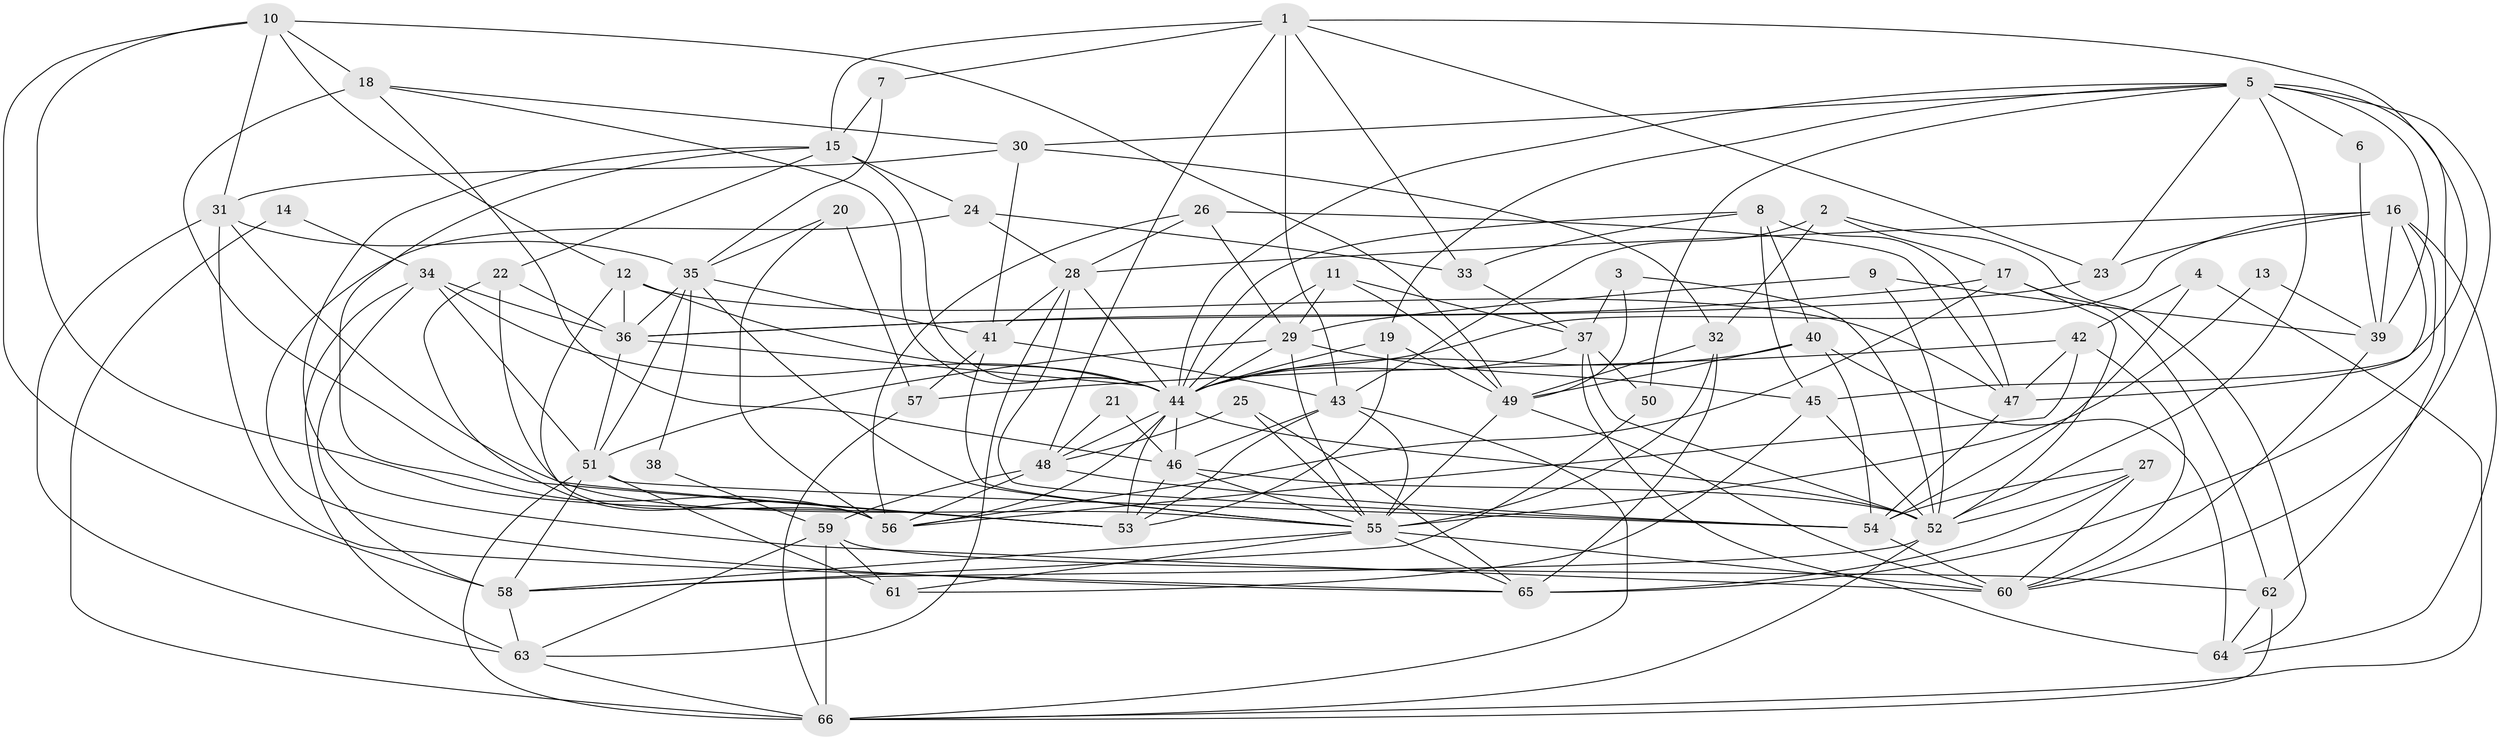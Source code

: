 // original degree distribution, {3: 0.2900763358778626, 4: 0.2824427480916031, 5: 0.1984732824427481, 6: 0.0916030534351145, 8: 0.007633587786259542, 2: 0.10687022900763359, 7: 0.015267175572519083, 10: 0.007633587786259542}
// Generated by graph-tools (version 1.1) at 2025/50/03/09/25 03:50:14]
// undirected, 66 vertices, 191 edges
graph export_dot {
graph [start="1"]
  node [color=gray90,style=filled];
  1;
  2;
  3;
  4;
  5;
  6;
  7;
  8;
  9;
  10;
  11;
  12;
  13;
  14;
  15;
  16;
  17;
  18;
  19;
  20;
  21;
  22;
  23;
  24;
  25;
  26;
  27;
  28;
  29;
  30;
  31;
  32;
  33;
  34;
  35;
  36;
  37;
  38;
  39;
  40;
  41;
  42;
  43;
  44;
  45;
  46;
  47;
  48;
  49;
  50;
  51;
  52;
  53;
  54;
  55;
  56;
  57;
  58;
  59;
  60;
  61;
  62;
  63;
  64;
  65;
  66;
  1 -- 7 [weight=1.0];
  1 -- 15 [weight=1.0];
  1 -- 23 [weight=1.0];
  1 -- 33 [weight=1.0];
  1 -- 43 [weight=1.0];
  1 -- 45 [weight=1.0];
  1 -- 48 [weight=1.0];
  2 -- 17 [weight=1.0];
  2 -- 32 [weight=1.0];
  2 -- 43 [weight=1.0];
  2 -- 64 [weight=1.0];
  3 -- 37 [weight=1.0];
  3 -- 49 [weight=1.0];
  3 -- 52 [weight=1.0];
  4 -- 42 [weight=1.0];
  4 -- 54 [weight=1.0];
  4 -- 66 [weight=1.0];
  5 -- 6 [weight=1.0];
  5 -- 19 [weight=1.0];
  5 -- 23 [weight=1.0];
  5 -- 30 [weight=1.0];
  5 -- 39 [weight=1.0];
  5 -- 44 [weight=1.0];
  5 -- 50 [weight=1.0];
  5 -- 52 [weight=1.0];
  5 -- 60 [weight=1.0];
  5 -- 62 [weight=1.0];
  6 -- 39 [weight=1.0];
  7 -- 15 [weight=1.0];
  7 -- 35 [weight=1.0];
  8 -- 33 [weight=1.0];
  8 -- 40 [weight=1.0];
  8 -- 44 [weight=1.0];
  8 -- 45 [weight=1.0];
  8 -- 47 [weight=1.0];
  9 -- 29 [weight=1.0];
  9 -- 39 [weight=1.0];
  9 -- 52 [weight=1.0];
  10 -- 12 [weight=1.0];
  10 -- 18 [weight=1.0];
  10 -- 31 [weight=1.0];
  10 -- 49 [weight=1.0];
  10 -- 53 [weight=1.0];
  10 -- 58 [weight=1.0];
  11 -- 29 [weight=1.0];
  11 -- 37 [weight=1.0];
  11 -- 44 [weight=1.0];
  11 -- 49 [weight=1.0];
  12 -- 36 [weight=1.0];
  12 -- 44 [weight=1.0];
  12 -- 47 [weight=1.0];
  12 -- 56 [weight=1.0];
  13 -- 39 [weight=1.0];
  13 -- 55 [weight=1.0];
  14 -- 34 [weight=1.0];
  14 -- 66 [weight=1.0];
  15 -- 22 [weight=1.0];
  15 -- 24 [weight=1.0];
  15 -- 44 [weight=1.0];
  15 -- 56 [weight=1.0];
  15 -- 60 [weight=1.0];
  16 -- 23 [weight=1.0];
  16 -- 28 [weight=1.0];
  16 -- 39 [weight=1.0];
  16 -- 44 [weight=1.0];
  16 -- 47 [weight=1.0];
  16 -- 64 [weight=1.0];
  16 -- 65 [weight=1.0];
  17 -- 36 [weight=1.0];
  17 -- 52 [weight=1.0];
  17 -- 56 [weight=1.0];
  17 -- 62 [weight=1.0];
  18 -- 30 [weight=1.0];
  18 -- 44 [weight=1.0];
  18 -- 46 [weight=1.0];
  18 -- 53 [weight=1.0];
  19 -- 44 [weight=1.0];
  19 -- 49 [weight=1.0];
  19 -- 53 [weight=1.0];
  20 -- 35 [weight=1.0];
  20 -- 56 [weight=1.0];
  20 -- 57 [weight=1.0];
  21 -- 46 [weight=1.0];
  21 -- 48 [weight=1.0];
  22 -- 36 [weight=1.0];
  22 -- 53 [weight=1.0];
  22 -- 56 [weight=1.0];
  23 -- 36 [weight=1.0];
  24 -- 28 [weight=1.0];
  24 -- 33 [weight=1.0];
  24 -- 65 [weight=1.0];
  25 -- 48 [weight=1.0];
  25 -- 55 [weight=1.0];
  25 -- 65 [weight=1.0];
  26 -- 28 [weight=1.0];
  26 -- 29 [weight=1.0];
  26 -- 47 [weight=1.0];
  26 -- 56 [weight=1.0];
  27 -- 52 [weight=1.0];
  27 -- 54 [weight=1.0];
  27 -- 60 [weight=1.0];
  27 -- 65 [weight=1.0];
  28 -- 41 [weight=1.0];
  28 -- 44 [weight=1.0];
  28 -- 54 [weight=1.0];
  28 -- 63 [weight=1.0];
  29 -- 44 [weight=1.0];
  29 -- 45 [weight=1.0];
  29 -- 51 [weight=1.0];
  29 -- 55 [weight=1.0];
  30 -- 31 [weight=1.0];
  30 -- 32 [weight=1.0];
  30 -- 41 [weight=1.0];
  31 -- 35 [weight=1.0];
  31 -- 55 [weight=1.0];
  31 -- 63 [weight=1.0];
  31 -- 65 [weight=1.0];
  32 -- 49 [weight=1.0];
  32 -- 55 [weight=1.0];
  32 -- 65 [weight=1.0];
  33 -- 37 [weight=1.0];
  34 -- 36 [weight=1.0];
  34 -- 44 [weight=1.0];
  34 -- 51 [weight=1.0];
  34 -- 58 [weight=1.0];
  34 -- 63 [weight=1.0];
  35 -- 36 [weight=1.0];
  35 -- 38 [weight=1.0];
  35 -- 41 [weight=1.0];
  35 -- 51 [weight=1.0];
  35 -- 55 [weight=1.0];
  36 -- 44 [weight=1.0];
  36 -- 51 [weight=1.0];
  37 -- 44 [weight=1.0];
  37 -- 50 [weight=1.0];
  37 -- 52 [weight=1.0];
  37 -- 64 [weight=1.0];
  38 -- 59 [weight=1.0];
  39 -- 60 [weight=1.0];
  40 -- 44 [weight=1.0];
  40 -- 49 [weight=1.0];
  40 -- 54 [weight=1.0];
  40 -- 64 [weight=1.0];
  41 -- 43 [weight=1.0];
  41 -- 55 [weight=1.0];
  41 -- 57 [weight=1.0];
  42 -- 47 [weight=1.0];
  42 -- 56 [weight=1.0];
  42 -- 57 [weight=1.0];
  42 -- 60 [weight=1.0];
  43 -- 46 [weight=1.0];
  43 -- 53 [weight=1.0];
  43 -- 55 [weight=1.0];
  43 -- 66 [weight=1.0];
  44 -- 46 [weight=1.0];
  44 -- 48 [weight=1.0];
  44 -- 52 [weight=1.0];
  44 -- 53 [weight=2.0];
  44 -- 56 [weight=1.0];
  45 -- 52 [weight=1.0];
  45 -- 61 [weight=1.0];
  46 -- 52 [weight=1.0];
  46 -- 53 [weight=1.0];
  46 -- 55 [weight=1.0];
  47 -- 54 [weight=1.0];
  48 -- 54 [weight=1.0];
  48 -- 56 [weight=1.0];
  48 -- 59 [weight=1.0];
  49 -- 55 [weight=1.0];
  49 -- 60 [weight=1.0];
  50 -- 58 [weight=1.0];
  51 -- 54 [weight=1.0];
  51 -- 58 [weight=1.0];
  51 -- 61 [weight=1.0];
  51 -- 66 [weight=1.0];
  52 -- 58 [weight=1.0];
  52 -- 66 [weight=1.0];
  54 -- 60 [weight=1.0];
  55 -- 58 [weight=1.0];
  55 -- 60 [weight=1.0];
  55 -- 61 [weight=1.0];
  55 -- 65 [weight=1.0];
  57 -- 66 [weight=1.0];
  58 -- 63 [weight=1.0];
  59 -- 61 [weight=1.0];
  59 -- 62 [weight=1.0];
  59 -- 63 [weight=1.0];
  59 -- 66 [weight=1.0];
  62 -- 64 [weight=1.0];
  62 -- 66 [weight=1.0];
  63 -- 66 [weight=1.0];
}
